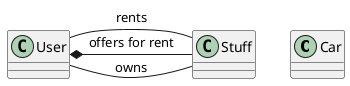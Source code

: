 @startuml
class Car

User - Stuff : owns
User *- Stuff : offers for rent
User -- Stuff : rents

@enduml
